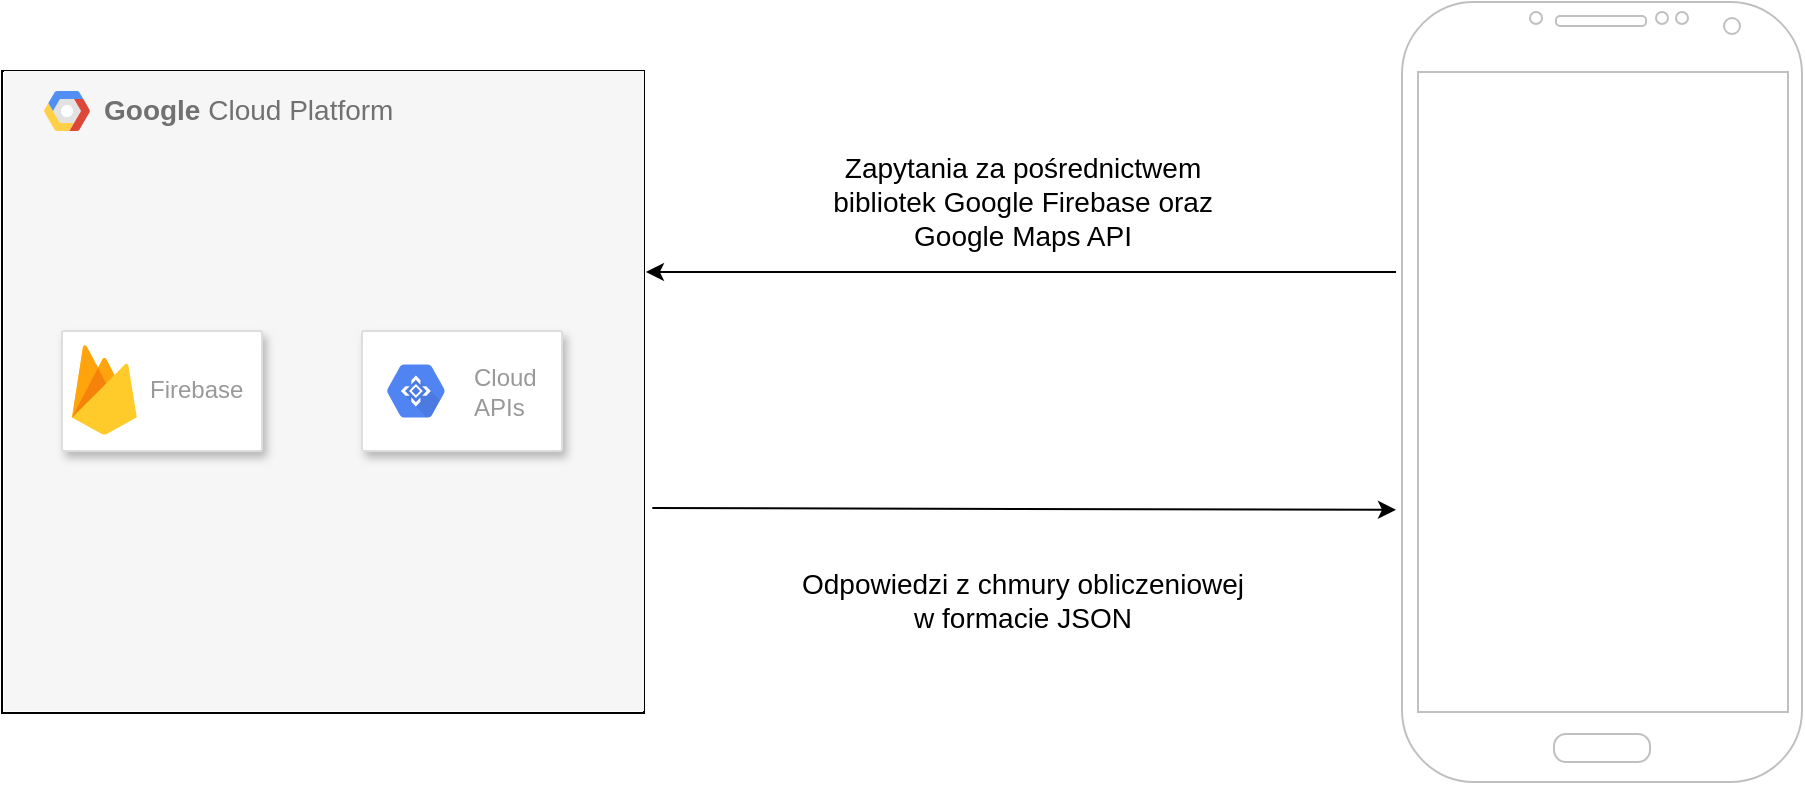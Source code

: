 <mxfile version="16.0.0" type="device"><diagram id="blB_T3QdCtrY2ozC_Y2w" name="Page-1"><mxGraphModel dx="1011" dy="722" grid="1" gridSize="10" guides="1" tooltips="1" connect="1" arrows="1" fold="1" page="1" pageScale="1" pageWidth="1169" pageHeight="827" math="0" shadow="0"><root><mxCell id="0"/><mxCell id="1" parent="0"/><mxCell id="IDxYaFu41k1p3N07UBYT-2" value="" style="verticalLabelPosition=bottom;verticalAlign=top;html=1;shadow=0;dashed=0;strokeWidth=1;shape=mxgraph.android.phone2;strokeColor=#c0c0c0;" vertex="1" parent="1"><mxGeometry x="820" y="145" width="200" height="390" as="geometry"/></mxCell><mxCell id="IDxYaFu41k1p3N07UBYT-7" value="." style="rounded=0;whiteSpace=wrap;html=1;" vertex="1" parent="1"><mxGeometry x="120" y="179.5" width="321" height="321" as="geometry"/></mxCell><mxCell id="IDxYaFu41k1p3N07UBYT-5" value="&lt;b&gt;Google &lt;/b&gt;Cloud Platform" style="fillColor=#F6F6F6;strokeColor=none;shadow=0;gradientColor=none;fontSize=14;align=left;spacing=10;fontColor=#717171;9E9E9E;verticalAlign=top;spacingTop=-4;fontStyle=0;spacingLeft=40;html=1;" vertex="1" parent="1"><mxGeometry x="121" y="179.5" width="320" height="320" as="geometry"/></mxCell><mxCell id="IDxYaFu41k1p3N07UBYT-6" value="" style="shape=mxgraph.gcp2.google_cloud_platform;fillColor=#F6F6F6;strokeColor=none;shadow=0;gradientColor=none;" vertex="1" parent="IDxYaFu41k1p3N07UBYT-5"><mxGeometry width="23" height="20" relative="1" as="geometry"><mxPoint x="20" y="10" as="offset"/></mxGeometry></mxCell><mxCell id="IDxYaFu41k1p3N07UBYT-11" value="" style="strokeColor=#dddddd;shadow=1;strokeWidth=1;rounded=1;absoluteArcSize=1;arcSize=2;" vertex="1" parent="IDxYaFu41k1p3N07UBYT-5"><mxGeometry x="29" y="130" width="100" height="60" as="geometry"/></mxCell><mxCell id="IDxYaFu41k1p3N07UBYT-12" value="Firebase" style="sketch=0;dashed=0;connectable=0;html=1;fillColor=#5184F3;strokeColor=none;shape=mxgraph.gcp2.firebase;part=1;labelPosition=right;verticalLabelPosition=middle;align=left;verticalAlign=middle;spacingLeft=5;fontColor=#999999;fontSize=12;" vertex="1" parent="IDxYaFu41k1p3N07UBYT-11"><mxGeometry width="32.4" height="45" relative="1" as="geometry"><mxPoint x="5" y="7" as="offset"/></mxGeometry></mxCell><mxCell id="IDxYaFu41k1p3N07UBYT-13" value="" style="strokeColor=#dddddd;shadow=1;strokeWidth=1;rounded=1;absoluteArcSize=1;arcSize=2;" vertex="1" parent="IDxYaFu41k1p3N07UBYT-5"><mxGeometry x="179" y="130" width="100" height="60" as="geometry"/></mxCell><mxCell id="IDxYaFu41k1p3N07UBYT-14" value="Cloud&#xA;APIs" style="sketch=0;dashed=0;connectable=0;html=1;fillColor=#5184F3;strokeColor=none;shape=mxgraph.gcp2.hexIcon;prIcon=cloud_apis;part=1;labelPosition=right;verticalLabelPosition=middle;align=left;verticalAlign=middle;spacingLeft=5;fontColor=#999999;fontSize=12;" vertex="1" parent="IDxYaFu41k1p3N07UBYT-13"><mxGeometry y="0.5" width="44" height="39" relative="1" as="geometry"><mxPoint x="5" y="-19.5" as="offset"/></mxGeometry></mxCell><mxCell id="IDxYaFu41k1p3N07UBYT-16" value="" style="endArrow=classic;html=1;rounded=0;exitX=-0.015;exitY=0.346;exitDx=0;exitDy=0;exitPerimeter=0;entryX=1.003;entryY=0.314;entryDx=0;entryDy=0;entryPerimeter=0;" edge="1" parent="1" source="IDxYaFu41k1p3N07UBYT-2" target="IDxYaFu41k1p3N07UBYT-5"><mxGeometry width="50" height="50" relative="1" as="geometry"><mxPoint x="960" y="540" as="sourcePoint"/><mxPoint x="910" y="590" as="targetPoint"/></mxGeometry></mxCell><mxCell id="IDxYaFu41k1p3N07UBYT-17" value="" style="endArrow=classic;html=1;rounded=0;exitX=1.013;exitY=0.683;exitDx=0;exitDy=0;exitPerimeter=0;entryX=-0.015;entryY=0.651;entryDx=0;entryDy=0;entryPerimeter=0;" edge="1" parent="1" source="IDxYaFu41k1p3N07UBYT-5" target="IDxYaFu41k1p3N07UBYT-2"><mxGeometry width="50" height="50" relative="1" as="geometry"><mxPoint x="910" y="590" as="sourcePoint"/><mxPoint x="960" y="540" as="targetPoint"/></mxGeometry></mxCell><mxCell id="IDxYaFu41k1p3N07UBYT-18" value="&lt;div style=&quot;font-size: 14px;&quot;&gt;Zapytania za pośrednictwem&lt;/div&gt;&lt;div style=&quot;font-size: 14px;&quot;&gt;bibliotek Google Firebase oraz&lt;/div&gt;&lt;div style=&quot;font-size: 14px;&quot;&gt;Google Maps API&lt;br style=&quot;font-size: 14px;&quot;&gt;&lt;/div&gt;" style="text;html=1;align=center;verticalAlign=middle;resizable=0;points=[];autosize=1;strokeColor=none;fillColor=none;fontSize=14;" vertex="1" parent="1"><mxGeometry x="525" y="215" width="210" height="60" as="geometry"/></mxCell><mxCell id="IDxYaFu41k1p3N07UBYT-19" value="&lt;div&gt;Odpowiedzi z chmury obliczeniowej&lt;/div&gt;&lt;div&gt;w formacie JSON&lt;br&gt;&lt;/div&gt;" style="text;html=1;align=center;verticalAlign=middle;resizable=0;points=[];autosize=1;strokeColor=none;fillColor=none;fontSize=14;" vertex="1" parent="1"><mxGeometry x="515" y="424" width="230" height="40" as="geometry"/></mxCell></root></mxGraphModel></diagram></mxfile>